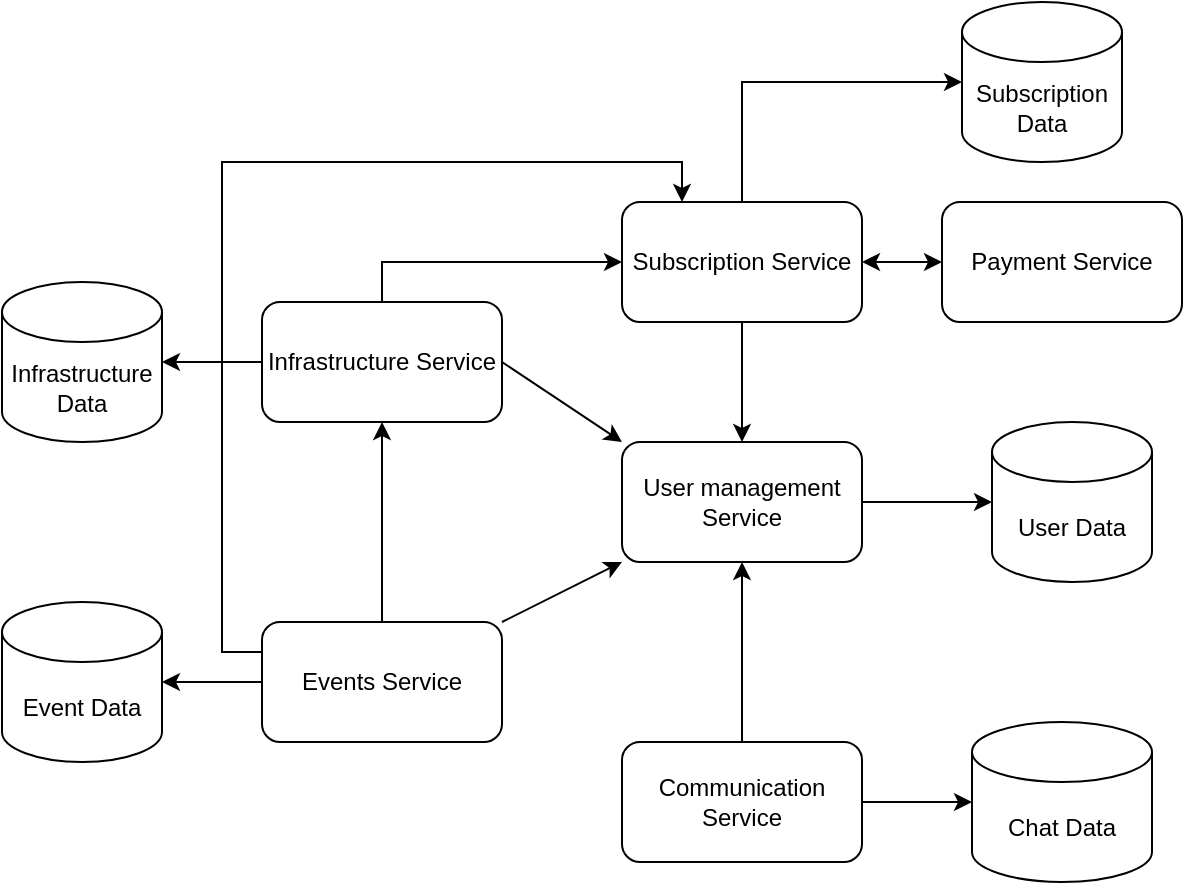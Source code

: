 <mxfile version="23.1.4" type="github">
  <diagram name="Страница — 1" id="EFDnBTpv4hUxlKeFCTt5">
    <mxGraphModel dx="1313" dy="706" grid="1" gridSize="10" guides="1" tooltips="1" connect="1" arrows="1" fold="1" page="1" pageScale="1" pageWidth="827" pageHeight="1169" math="0" shadow="0">
      <root>
        <mxCell id="0" />
        <mxCell id="1" parent="0" />
        <mxCell id="rsG11aKWxjpGqiQh-Hpc-2" value="Subscription Service" style="rounded=1;whiteSpace=wrap;html=1;" vertex="1" parent="1">
          <mxGeometry x="380" y="270" width="120" height="60" as="geometry" />
        </mxCell>
        <mxCell id="rsG11aKWxjpGqiQh-Hpc-4" value="Payment Service" style="rounded=1;whiteSpace=wrap;html=1;" vertex="1" parent="1">
          <mxGeometry x="540" y="270" width="120" height="60" as="geometry" />
        </mxCell>
        <mxCell id="rsG11aKWxjpGqiQh-Hpc-6" value="Subscription Data" style="shape=cylinder3;whiteSpace=wrap;html=1;boundedLbl=1;backgroundOutline=1;size=15;" vertex="1" parent="1">
          <mxGeometry x="550" y="170" width="80" height="80" as="geometry" />
        </mxCell>
        <mxCell id="rsG11aKWxjpGqiQh-Hpc-18" style="edgeStyle=orthogonalEdgeStyle;rounded=0;orthogonalLoop=1;jettySize=auto;html=1;" edge="1" parent="1" source="rsG11aKWxjpGqiQh-Hpc-8" target="rsG11aKWxjpGqiQh-Hpc-17">
          <mxGeometry relative="1" as="geometry" />
        </mxCell>
        <mxCell id="rsG11aKWxjpGqiQh-Hpc-24" style="edgeStyle=orthogonalEdgeStyle;rounded=0;orthogonalLoop=1;jettySize=auto;html=1;entryX=0.5;entryY=0;entryDx=0;entryDy=0;exitX=0.5;exitY=1;exitDx=0;exitDy=0;" edge="1" parent="1" source="rsG11aKWxjpGqiQh-Hpc-2" target="rsG11aKWxjpGqiQh-Hpc-8">
          <mxGeometry relative="1" as="geometry">
            <mxPoint x="500" y="360" as="sourcePoint" />
          </mxGeometry>
        </mxCell>
        <mxCell id="rsG11aKWxjpGqiQh-Hpc-44" style="edgeStyle=orthogonalEdgeStyle;rounded=0;orthogonalLoop=1;jettySize=auto;html=1;exitX=0.5;exitY=0;exitDx=0;exitDy=0;entryX=0.5;entryY=1;entryDx=0;entryDy=0;" edge="1" parent="1" source="rsG11aKWxjpGqiQh-Hpc-14" target="rsG11aKWxjpGqiQh-Hpc-8">
          <mxGeometry relative="1" as="geometry">
            <mxPoint x="480" y="490" as="targetPoint" />
          </mxGeometry>
        </mxCell>
        <mxCell id="rsG11aKWxjpGqiQh-Hpc-8" value="User management&lt;br&gt;Service" style="rounded=1;whiteSpace=wrap;html=1;" vertex="1" parent="1">
          <mxGeometry x="380" y="390" width="120" height="60" as="geometry" />
        </mxCell>
        <mxCell id="rsG11aKWxjpGqiQh-Hpc-10" value="" style="endArrow=classic;startArrow=classic;html=1;rounded=0;entryX=0;entryY=0.5;entryDx=0;entryDy=0;" edge="1" parent="1" source="rsG11aKWxjpGqiQh-Hpc-2" target="rsG11aKWxjpGqiQh-Hpc-4">
          <mxGeometry width="50" height="50" relative="1" as="geometry">
            <mxPoint x="210" y="200" as="sourcePoint" />
            <mxPoint x="260" y="150" as="targetPoint" />
          </mxGeometry>
        </mxCell>
        <mxCell id="rsG11aKWxjpGqiQh-Hpc-46" style="edgeStyle=orthogonalEdgeStyle;rounded=0;orthogonalLoop=1;jettySize=auto;html=1;entryX=0;entryY=0.5;entryDx=0;entryDy=0;exitX=0.5;exitY=0;exitDx=0;exitDy=0;" edge="1" parent="1" source="rsG11aKWxjpGqiQh-Hpc-12" target="rsG11aKWxjpGqiQh-Hpc-2">
          <mxGeometry relative="1" as="geometry" />
        </mxCell>
        <mxCell id="rsG11aKWxjpGqiQh-Hpc-12" value="Infrastructure Service" style="rounded=1;whiteSpace=wrap;html=1;" vertex="1" parent="1">
          <mxGeometry x="200" y="320" width="120" height="60" as="geometry" />
        </mxCell>
        <mxCell id="rsG11aKWxjpGqiQh-Hpc-45" style="edgeStyle=orthogonalEdgeStyle;rounded=0;orthogonalLoop=1;jettySize=auto;html=1;exitX=0.5;exitY=0;exitDx=0;exitDy=0;entryX=0.5;entryY=1;entryDx=0;entryDy=0;" edge="1" parent="1" source="rsG11aKWxjpGqiQh-Hpc-13" target="rsG11aKWxjpGqiQh-Hpc-12">
          <mxGeometry relative="1" as="geometry" />
        </mxCell>
        <mxCell id="rsG11aKWxjpGqiQh-Hpc-47" style="edgeStyle=orthogonalEdgeStyle;rounded=0;orthogonalLoop=1;jettySize=auto;html=1;exitX=0;exitY=0.25;exitDx=0;exitDy=0;entryX=0.25;entryY=0;entryDx=0;entryDy=0;" edge="1" parent="1" source="rsG11aKWxjpGqiQh-Hpc-13" target="rsG11aKWxjpGqiQh-Hpc-2">
          <mxGeometry relative="1" as="geometry" />
        </mxCell>
        <mxCell id="rsG11aKWxjpGqiQh-Hpc-13" value="Events Service" style="rounded=1;whiteSpace=wrap;html=1;" vertex="1" parent="1">
          <mxGeometry x="200" y="480" width="120" height="60" as="geometry" />
        </mxCell>
        <mxCell id="rsG11aKWxjpGqiQh-Hpc-14" value="Communication Service" style="rounded=1;whiteSpace=wrap;html=1;" vertex="1" parent="1">
          <mxGeometry x="380" y="540" width="120" height="60" as="geometry" />
        </mxCell>
        <mxCell id="rsG11aKWxjpGqiQh-Hpc-17" value="User Data" style="shape=cylinder3;whiteSpace=wrap;html=1;boundedLbl=1;backgroundOutline=1;size=15;" vertex="1" parent="1">
          <mxGeometry x="565" y="380" width="80" height="80" as="geometry" />
        </mxCell>
        <mxCell id="rsG11aKWxjpGqiQh-Hpc-34" value="Infrastructure Data" style="shape=cylinder3;whiteSpace=wrap;html=1;boundedLbl=1;backgroundOutline=1;size=15;" vertex="1" parent="1">
          <mxGeometry x="70" y="310" width="80" height="80" as="geometry" />
        </mxCell>
        <mxCell id="rsG11aKWxjpGqiQh-Hpc-35" style="edgeStyle=orthogonalEdgeStyle;rounded=0;orthogonalLoop=1;jettySize=auto;html=1;entryX=1;entryY=0.5;entryDx=0;entryDy=0;entryPerimeter=0;" edge="1" parent="1" source="rsG11aKWxjpGqiQh-Hpc-12" target="rsG11aKWxjpGqiQh-Hpc-34">
          <mxGeometry relative="1" as="geometry" />
        </mxCell>
        <mxCell id="rsG11aKWxjpGqiQh-Hpc-36" value="Event Data" style="shape=cylinder3;whiteSpace=wrap;html=1;boundedLbl=1;backgroundOutline=1;size=15;" vertex="1" parent="1">
          <mxGeometry x="70" y="470" width="80" height="80" as="geometry" />
        </mxCell>
        <mxCell id="rsG11aKWxjpGqiQh-Hpc-37" style="edgeStyle=orthogonalEdgeStyle;rounded=0;orthogonalLoop=1;jettySize=auto;html=1;entryX=1;entryY=0.5;entryDx=0;entryDy=0;entryPerimeter=0;" edge="1" parent="1" source="rsG11aKWxjpGqiQh-Hpc-13" target="rsG11aKWxjpGqiQh-Hpc-36">
          <mxGeometry relative="1" as="geometry" />
        </mxCell>
        <mxCell id="rsG11aKWxjpGqiQh-Hpc-38" value="Chat Data" style="shape=cylinder3;whiteSpace=wrap;html=1;boundedLbl=1;backgroundOutline=1;size=15;" vertex="1" parent="1">
          <mxGeometry x="555" y="530" width="90" height="80" as="geometry" />
        </mxCell>
        <mxCell id="rsG11aKWxjpGqiQh-Hpc-39" style="edgeStyle=orthogonalEdgeStyle;rounded=0;orthogonalLoop=1;jettySize=auto;html=1;entryX=0;entryY=0.5;entryDx=0;entryDy=0;entryPerimeter=0;" edge="1" parent="1" source="rsG11aKWxjpGqiQh-Hpc-14" target="rsG11aKWxjpGqiQh-Hpc-38">
          <mxGeometry relative="1" as="geometry" />
        </mxCell>
        <mxCell id="rsG11aKWxjpGqiQh-Hpc-40" style="edgeStyle=orthogonalEdgeStyle;rounded=0;orthogonalLoop=1;jettySize=auto;html=1;entryX=0;entryY=0.5;entryDx=0;entryDy=0;entryPerimeter=0;" edge="1" parent="1" source="rsG11aKWxjpGqiQh-Hpc-2" target="rsG11aKWxjpGqiQh-Hpc-6">
          <mxGeometry relative="1" as="geometry">
            <Array as="points">
              <mxPoint x="440" y="210" />
            </Array>
          </mxGeometry>
        </mxCell>
        <mxCell id="rsG11aKWxjpGqiQh-Hpc-42" value="" style="endArrow=classic;html=1;rounded=0;entryX=0;entryY=0;entryDx=0;entryDy=0;exitX=1;exitY=0.5;exitDx=0;exitDy=0;" edge="1" parent="1" source="rsG11aKWxjpGqiQh-Hpc-12" target="rsG11aKWxjpGqiQh-Hpc-8">
          <mxGeometry width="50" height="50" relative="1" as="geometry">
            <mxPoint x="380" y="390" as="sourcePoint" />
            <mxPoint x="430" y="340" as="targetPoint" />
          </mxGeometry>
        </mxCell>
        <mxCell id="rsG11aKWxjpGqiQh-Hpc-43" value="" style="endArrow=classic;html=1;rounded=0;exitX=1;exitY=0;exitDx=0;exitDy=0;entryX=0;entryY=1;entryDx=0;entryDy=0;" edge="1" parent="1" source="rsG11aKWxjpGqiQh-Hpc-13" target="rsG11aKWxjpGqiQh-Hpc-8">
          <mxGeometry width="50" height="50" relative="1" as="geometry">
            <mxPoint x="390" y="510" as="sourcePoint" />
            <mxPoint x="440" y="460" as="targetPoint" />
          </mxGeometry>
        </mxCell>
      </root>
    </mxGraphModel>
  </diagram>
</mxfile>
